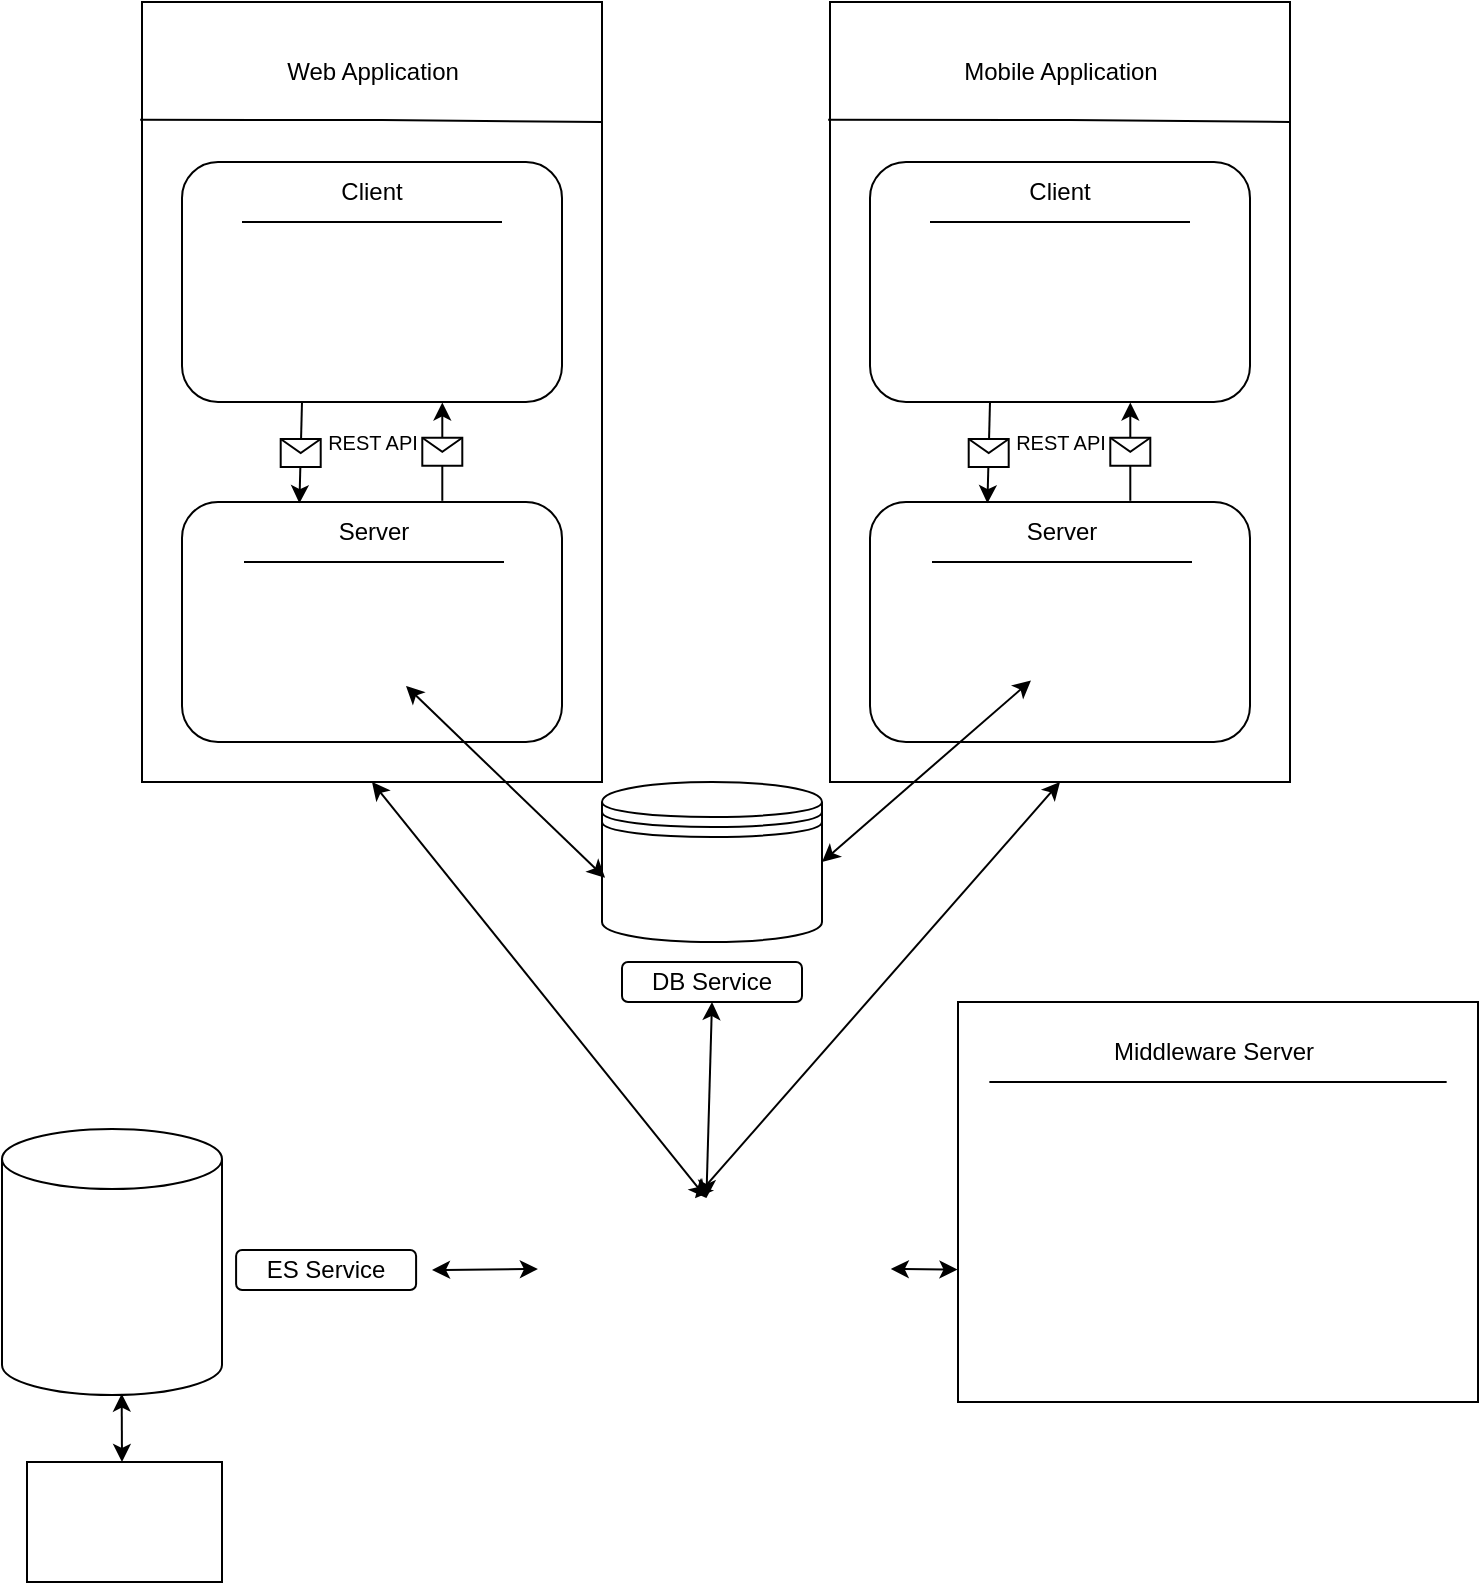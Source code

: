 <mxfile version="24.3.0" type="device">
  <diagram name="Page-1" id="DaoA-9RtaGyGfq1gjoNH">
    <mxGraphModel dx="1969" dy="868" grid="1" gridSize="10" guides="1" tooltips="1" connect="1" arrows="1" fold="1" page="1" pageScale="1" pageWidth="827" pageHeight="1169" math="0" shadow="0">
      <root>
        <mxCell id="0" />
        <mxCell id="1" parent="0" />
        <mxCell id="c_QbADVtUQCG0OgNnl21-55" value="" style="shape=cylinder3;whiteSpace=wrap;html=1;boundedLbl=1;backgroundOutline=1;size=15;" vertex="1" parent="1">
          <mxGeometry x="20.0" y="723.5" width="110" height="133" as="geometry" />
        </mxCell>
        <mxCell id="c_QbADVtUQCG0OgNnl21-5" value="" style="rounded=0;whiteSpace=wrap;html=1;" vertex="1" parent="1">
          <mxGeometry x="90" y="160" width="230" height="390" as="geometry" />
        </mxCell>
        <mxCell id="c_QbADVtUQCG0OgNnl21-6" value="Web Application" style="text;html=1;align=center;verticalAlign=middle;whiteSpace=wrap;rounded=0;" vertex="1" parent="1">
          <mxGeometry x="152.5" y="180" width="105" height="30" as="geometry" />
        </mxCell>
        <mxCell id="c_QbADVtUQCG0OgNnl21-7" value="" style="endArrow=none;html=1;rounded=0;entryX=-0.004;entryY=0.151;entryDx=0;entryDy=0;entryPerimeter=0;" edge="1" parent="1" target="c_QbADVtUQCG0OgNnl21-5">
          <mxGeometry width="50" height="50" relative="1" as="geometry">
            <mxPoint x="320" y="220" as="sourcePoint" />
            <mxPoint x="230" y="220" as="targetPoint" />
            <Array as="points">
              <mxPoint x="210" y="219" />
            </Array>
          </mxGeometry>
        </mxCell>
        <mxCell id="c_QbADVtUQCG0OgNnl21-8" value="" style="rounded=1;whiteSpace=wrap;html=1;" vertex="1" parent="1">
          <mxGeometry x="110" y="240" width="190" height="120" as="geometry" />
        </mxCell>
        <mxCell id="c_QbADVtUQCG0OgNnl21-9" value="Client" style="text;html=1;align=center;verticalAlign=middle;whiteSpace=wrap;rounded=0;" vertex="1" parent="1">
          <mxGeometry x="175" y="240" width="60" height="30" as="geometry" />
        </mxCell>
        <mxCell id="c_QbADVtUQCG0OgNnl21-10" value="" style="endArrow=none;html=1;rounded=0;" edge="1" parent="1">
          <mxGeometry width="50" height="50" relative="1" as="geometry">
            <mxPoint x="140" y="270" as="sourcePoint" />
            <mxPoint x="270" y="270" as="targetPoint" />
          </mxGeometry>
        </mxCell>
        <mxCell id="c_QbADVtUQCG0OgNnl21-13" value="" style="shape=image;imageAspect=0;aspect=fixed;verticalLabelPosition=bottom;verticalAlign=top;image=https://encrypted-tbn0.gstatic.com/images?q=tbn:ANd9GcSNfDf25SqIcw4UMW47QhgwjLDEd9zIiFhwU5qr_sL0eg&amp;s;" vertex="1" parent="1">
          <mxGeometry x="120" y="303.29" width="50" height="32.85" as="geometry" />
        </mxCell>
        <mxCell id="c_QbADVtUQCG0OgNnl21-14" value="" style="shape=image;imageAspect=0;aspect=fixed;verticalLabelPosition=bottom;verticalAlign=top;image=https://miro.medium.com/v2/resize:fit:792/1*lJ32Bl-lHWmNMUSiSq17gQ.png;" vertex="1" parent="1">
          <mxGeometry x="209.8" y="288.71" width="80.2" height="62" as="geometry" />
        </mxCell>
        <mxCell id="c_QbADVtUQCG0OgNnl21-15" value="" style="shape=image;imageAspect=0;aspect=fixed;verticalLabelPosition=bottom;verticalAlign=top;image=https://www.datocms-assets.com/48401/1628645197-learn-typescript.png;" vertex="1" parent="1">
          <mxGeometry x="170" y="306.8" width="37.11" height="25.83" as="geometry" />
        </mxCell>
        <mxCell id="c_QbADVtUQCG0OgNnl21-16" value="" style="rounded=1;whiteSpace=wrap;html=1;" vertex="1" parent="1">
          <mxGeometry x="110" y="410" width="190" height="120" as="geometry" />
        </mxCell>
        <mxCell id="c_QbADVtUQCG0OgNnl21-17" value="Server" style="text;html=1;align=center;verticalAlign=middle;whiteSpace=wrap;rounded=0;" vertex="1" parent="1">
          <mxGeometry x="176" y="410" width="60" height="30" as="geometry" />
        </mxCell>
        <mxCell id="c_QbADVtUQCG0OgNnl21-18" value="" style="endArrow=none;html=1;rounded=0;" edge="1" parent="1">
          <mxGeometry width="50" height="50" relative="1" as="geometry">
            <mxPoint x="141" y="440" as="sourcePoint" />
            <mxPoint x="271" y="440" as="targetPoint" />
          </mxGeometry>
        </mxCell>
        <mxCell id="c_QbADVtUQCG0OgNnl21-19" value="" style="endArrow=classic;html=1;rounded=0;entryX=0.309;entryY=0.005;entryDx=0;entryDy=0;entryPerimeter=0;" edge="1" parent="1" target="c_QbADVtUQCG0OgNnl21-16">
          <mxGeometry relative="1" as="geometry">
            <mxPoint x="170" y="360" as="sourcePoint" />
            <mxPoint x="216.3" y="380" as="targetPoint" />
          </mxGeometry>
        </mxCell>
        <mxCell id="c_QbADVtUQCG0OgNnl21-20" value="" style="shape=message;html=1;outlineConnect=0;" vertex="1" parent="c_QbADVtUQCG0OgNnl21-19">
          <mxGeometry width="20" height="14" relative="1" as="geometry">
            <mxPoint x="-10" y="-7" as="offset" />
          </mxGeometry>
        </mxCell>
        <mxCell id="c_QbADVtUQCG0OgNnl21-22" value="" style="endArrow=classic;html=1;rounded=0;entryX=0.685;entryY=1.002;entryDx=0;entryDy=0;exitX=0.685;exitY=-0.005;exitDx=0;exitDy=0;entryPerimeter=0;exitPerimeter=0;" edge="1" parent="1" source="c_QbADVtUQCG0OgNnl21-16" target="c_QbADVtUQCG0OgNnl21-8">
          <mxGeometry relative="1" as="geometry">
            <mxPoint x="340" y="370" as="sourcePoint" />
            <mxPoint x="440" y="370" as="targetPoint" />
          </mxGeometry>
        </mxCell>
        <mxCell id="c_QbADVtUQCG0OgNnl21-23" value="" style="shape=message;html=1;outlineConnect=0;" vertex="1" parent="c_QbADVtUQCG0OgNnl21-22">
          <mxGeometry width="20" height="14" relative="1" as="geometry">
            <mxPoint x="-10" y="-7" as="offset" />
          </mxGeometry>
        </mxCell>
        <mxCell id="c_QbADVtUQCG0OgNnl21-24" value="&lt;font style=&quot;font-size: 10px;&quot;&gt;REST API&lt;/font&gt;" style="text;html=1;align=center;verticalAlign=middle;whiteSpace=wrap;rounded=0;" vertex="1" parent="1">
          <mxGeometry x="177.5" y="370" width="55" height="20" as="geometry" />
        </mxCell>
        <mxCell id="c_QbADVtUQCG0OgNnl21-25" value="" style="shape=image;imageAspect=0;aspect=fixed;verticalLabelPosition=bottom;verticalAlign=top;image=https://upload.wikimedia.org/wikipedia/commons/thumb/d/d9/Node.js_logo.svg/1200px-Node.js_logo.svg.png;" vertex="1" parent="1">
          <mxGeometry x="120" y="463" width="63.77" height="39" as="geometry" />
        </mxCell>
        <mxCell id="c_QbADVtUQCG0OgNnl21-26" value="" style="shape=image;imageAspect=0;aspect=fixed;verticalLabelPosition=bottom;verticalAlign=top;image=https://static.javatpoint.com/tutorial/firebase/images/firebase-authentication.png;" vertex="1" parent="1">
          <mxGeometry x="240" y="456" width="50" height="50" as="geometry" />
        </mxCell>
        <mxCell id="c_QbADVtUQCG0OgNnl21-27" value="" style="shape=image;imageAspect=0;aspect=fixed;verticalLabelPosition=bottom;verticalAlign=top;image=https://cdn.icon-icons.com/icons2/2699/PNG/512/expressjs_logo_icon_169185.png;" vertex="1" parent="1">
          <mxGeometry x="190.5" y="460" width="42" height="42" as="geometry" />
        </mxCell>
        <mxCell id="c_QbADVtUQCG0OgNnl21-29" value="" style="rounded=0;whiteSpace=wrap;html=1;" vertex="1" parent="1">
          <mxGeometry x="434" y="160" width="230" height="390" as="geometry" />
        </mxCell>
        <mxCell id="c_QbADVtUQCG0OgNnl21-30" value="Mobile Application" style="text;html=1;align=center;verticalAlign=middle;whiteSpace=wrap;rounded=0;" vertex="1" parent="1">
          <mxGeometry x="496.5" y="180" width="105" height="30" as="geometry" />
        </mxCell>
        <mxCell id="c_QbADVtUQCG0OgNnl21-31" value="" style="endArrow=none;html=1;rounded=0;entryX=-0.004;entryY=0.151;entryDx=0;entryDy=0;entryPerimeter=0;" edge="1" parent="1" target="c_QbADVtUQCG0OgNnl21-29">
          <mxGeometry width="50" height="50" relative="1" as="geometry">
            <mxPoint x="664" y="220" as="sourcePoint" />
            <mxPoint x="574" y="220" as="targetPoint" />
            <Array as="points">
              <mxPoint x="554" y="219" />
            </Array>
          </mxGeometry>
        </mxCell>
        <mxCell id="c_QbADVtUQCG0OgNnl21-32" value="" style="rounded=1;whiteSpace=wrap;html=1;" vertex="1" parent="1">
          <mxGeometry x="454" y="240" width="190" height="120" as="geometry" />
        </mxCell>
        <mxCell id="c_QbADVtUQCG0OgNnl21-33" value="Client" style="text;html=1;align=center;verticalAlign=middle;whiteSpace=wrap;rounded=0;" vertex="1" parent="1">
          <mxGeometry x="519" y="240" width="60" height="30" as="geometry" />
        </mxCell>
        <mxCell id="c_QbADVtUQCG0OgNnl21-34" value="" style="endArrow=none;html=1;rounded=0;" edge="1" parent="1">
          <mxGeometry width="50" height="50" relative="1" as="geometry">
            <mxPoint x="484" y="270" as="sourcePoint" />
            <mxPoint x="614" y="270" as="targetPoint" />
          </mxGeometry>
        </mxCell>
        <mxCell id="c_QbADVtUQCG0OgNnl21-37" value="" style="shape=image;imageAspect=0;aspect=fixed;verticalLabelPosition=bottom;verticalAlign=top;image=https://www.datocms-assets.com/48401/1628645197-learn-typescript.png;" vertex="1" parent="1">
          <mxGeometry x="527.77" y="306.8" width="37.11" height="25.83" as="geometry" />
        </mxCell>
        <mxCell id="c_QbADVtUQCG0OgNnl21-38" value="" style="rounded=1;whiteSpace=wrap;html=1;" vertex="1" parent="1">
          <mxGeometry x="454" y="410" width="190" height="120" as="geometry" />
        </mxCell>
        <mxCell id="c_QbADVtUQCG0OgNnl21-39" value="Server" style="text;html=1;align=center;verticalAlign=middle;whiteSpace=wrap;rounded=0;" vertex="1" parent="1">
          <mxGeometry x="520" y="410" width="60" height="30" as="geometry" />
        </mxCell>
        <mxCell id="c_QbADVtUQCG0OgNnl21-40" value="" style="endArrow=none;html=1;rounded=0;" edge="1" parent="1">
          <mxGeometry width="50" height="50" relative="1" as="geometry">
            <mxPoint x="485" y="440" as="sourcePoint" />
            <mxPoint x="615" y="440" as="targetPoint" />
          </mxGeometry>
        </mxCell>
        <mxCell id="c_QbADVtUQCG0OgNnl21-41" value="" style="endArrow=classic;html=1;rounded=0;entryX=0.309;entryY=0.005;entryDx=0;entryDy=0;entryPerimeter=0;" edge="1" parent="1" target="c_QbADVtUQCG0OgNnl21-38">
          <mxGeometry relative="1" as="geometry">
            <mxPoint x="514" y="360" as="sourcePoint" />
            <mxPoint x="560.3" y="380" as="targetPoint" />
          </mxGeometry>
        </mxCell>
        <mxCell id="c_QbADVtUQCG0OgNnl21-42" value="" style="shape=message;html=1;outlineConnect=0;" vertex="1" parent="c_QbADVtUQCG0OgNnl21-41">
          <mxGeometry width="20" height="14" relative="1" as="geometry">
            <mxPoint x="-10" y="-7" as="offset" />
          </mxGeometry>
        </mxCell>
        <mxCell id="c_QbADVtUQCG0OgNnl21-43" value="" style="endArrow=classic;html=1;rounded=0;entryX=0.685;entryY=1.002;entryDx=0;entryDy=0;exitX=0.685;exitY=-0.005;exitDx=0;exitDy=0;entryPerimeter=0;exitPerimeter=0;" edge="1" parent="1" source="c_QbADVtUQCG0OgNnl21-38" target="c_QbADVtUQCG0OgNnl21-32">
          <mxGeometry relative="1" as="geometry">
            <mxPoint x="684" y="370" as="sourcePoint" />
            <mxPoint x="784" y="370" as="targetPoint" />
          </mxGeometry>
        </mxCell>
        <mxCell id="c_QbADVtUQCG0OgNnl21-44" value="" style="shape=message;html=1;outlineConnect=0;" vertex="1" parent="c_QbADVtUQCG0OgNnl21-43">
          <mxGeometry width="20" height="14" relative="1" as="geometry">
            <mxPoint x="-10" y="-7" as="offset" />
          </mxGeometry>
        </mxCell>
        <mxCell id="c_QbADVtUQCG0OgNnl21-45" value="&lt;font style=&quot;font-size: 10px;&quot;&gt;REST API&lt;/font&gt;" style="text;html=1;align=center;verticalAlign=middle;whiteSpace=wrap;rounded=0;" vertex="1" parent="1">
          <mxGeometry x="521.5" y="370" width="55" height="20" as="geometry" />
        </mxCell>
        <mxCell id="c_QbADVtUQCG0OgNnl21-46" value="" style="shape=image;imageAspect=0;aspect=fixed;verticalLabelPosition=bottom;verticalAlign=top;image=https://upload.wikimedia.org/wikipedia/commons/thumb/d/d9/Node.js_logo.svg/1200px-Node.js_logo.svg.png;" vertex="1" parent="1">
          <mxGeometry x="464" y="463" width="63.77" height="39" as="geometry" />
        </mxCell>
        <mxCell id="c_QbADVtUQCG0OgNnl21-47" value="" style="shape=image;imageAspect=0;aspect=fixed;verticalLabelPosition=bottom;verticalAlign=top;image=https://static.javatpoint.com/tutorial/firebase/images/firebase-authentication.png;" vertex="1" parent="1">
          <mxGeometry x="584" y="456" width="50" height="50" as="geometry" />
        </mxCell>
        <mxCell id="c_QbADVtUQCG0OgNnl21-48" value="" style="shape=image;imageAspect=0;aspect=fixed;verticalLabelPosition=bottom;verticalAlign=top;image=https://cdn.icon-icons.com/icons2/2699/PNG/512/expressjs_logo_icon_169185.png;" vertex="1" parent="1">
          <mxGeometry x="534.5" y="460" width="42" height="42" as="geometry" />
        </mxCell>
        <mxCell id="c_QbADVtUQCG0OgNnl21-49" value="" style="shape=image;imageAspect=0;aspect=fixed;verticalLabelPosition=bottom;verticalAlign=top;image=https://devtop.io/wp-content/uploads/2022/10/react-native-1.png;" vertex="1" parent="1">
          <mxGeometry x="461.56" y="300" width="59.94" height="39.42" as="geometry" />
        </mxCell>
        <mxCell id="c_QbADVtUQCG0OgNnl21-50" value="" style="shape=image;imageAspect=0;aspect=fixed;verticalLabelPosition=bottom;verticalAlign=top;image=https://miro.medium.com/v2/resize:fit:760/1*j-27ksc56w9EEcBlyB7QIg.png;" vertex="1" parent="1">
          <mxGeometry x="580" y="309.86" width="49.04" height="19.71" as="geometry" />
        </mxCell>
        <mxCell id="c_QbADVtUQCG0OgNnl21-51" value="" style="rounded=0;whiteSpace=wrap;html=1;" vertex="1" parent="1">
          <mxGeometry x="498" y="660" width="260" height="200" as="geometry" />
        </mxCell>
        <mxCell id="c_QbADVtUQCG0OgNnl21-52" value="Middleware Server" style="text;html=1;align=center;verticalAlign=middle;whiteSpace=wrap;rounded=0;" vertex="1" parent="1">
          <mxGeometry x="561.33" y="670" width="130" height="30" as="geometry" />
        </mxCell>
        <mxCell id="c_QbADVtUQCG0OgNnl21-53" value="" style="endArrow=none;html=1;rounded=0;" edge="1" parent="1">
          <mxGeometry width="50" height="50" relative="1" as="geometry">
            <mxPoint x="513.68" y="700" as="sourcePoint" />
            <mxPoint x="742.33" y="700" as="targetPoint" />
          </mxGeometry>
        </mxCell>
        <mxCell id="c_QbADVtUQCG0OgNnl21-54" value="" style="shape=image;imageAspect=0;aspect=fixed;verticalLabelPosition=bottom;verticalAlign=top;image=https://miro.medium.com/v2/resize:fit:1400/1*BmvPfSSm2G8C-khX1rhCGg.png;" vertex="1" parent="1">
          <mxGeometry x="20.0" y="763.5" width="117.05" height="61" as="geometry" />
        </mxCell>
        <mxCell id="c_QbADVtUQCG0OgNnl21-56" value="" style="shape=image;imageAspect=0;aspect=fixed;verticalLabelPosition=bottom;verticalAlign=top;image=https://encrypted-tbn0.gstatic.com/images?q=tbn:ANd9GcQ9JpeyqMWt2qWdLnFeIZrdUBoNajMnoEHlsS3lixFcXA&amp;s;" vertex="1" parent="1">
          <mxGeometry x="280" y="758" width="184.4" height="71" as="geometry" />
        </mxCell>
        <mxCell id="c_QbADVtUQCG0OgNnl21-58" value="" style="shape=datastore;whiteSpace=wrap;html=1;" vertex="1" parent="1">
          <mxGeometry x="320" y="550" width="110" height="80" as="geometry" />
        </mxCell>
        <mxCell id="c_QbADVtUQCG0OgNnl21-59" value="" style="shape=image;imageAspect=0;aspect=fixed;verticalLabelPosition=bottom;verticalAlign=top;image=https://miro.medium.com/v2/resize:fit:512/1*doAg1_fMQKWFoub-6gwUiQ.png;" vertex="1" parent="1">
          <mxGeometry x="355" y="585" width="40" height="40" as="geometry" />
        </mxCell>
        <mxCell id="c_QbADVtUQCG0OgNnl21-60" value="" style="shape=image;imageAspect=0;aspect=fixed;verticalLabelPosition=bottom;verticalAlign=top;image=https://assets-global.website-files.com/5e19ea5aa7d3a217492e372b/624de949df5a11680ab170b9_Axios%20logo%20-%20RGB%20-%20minimum%20space.png;" vertex="1" parent="1">
          <mxGeometry x="185.46" y="390" width="39.08" height="13" as="geometry" />
        </mxCell>
        <mxCell id="c_QbADVtUQCG0OgNnl21-61" value="" style="shape=image;imageAspect=0;aspect=fixed;verticalLabelPosition=bottom;verticalAlign=top;image=https://www.gcreddy.com/wp-content/uploads/2021/07/Java-Programming-Language.png;" vertex="1" parent="1">
          <mxGeometry x="578.01" y="780" width="105.43" height="59" as="geometry" />
        </mxCell>
        <mxCell id="c_QbADVtUQCG0OgNnl21-62" value="" style="endArrow=classic;startArrow=classic;html=1;rounded=0;exitX=0.469;exitY=0.002;exitDx=0;exitDy=0;exitPerimeter=0;entryX=0.5;entryY=1;entryDx=0;entryDy=0;" edge="1" parent="1" source="c_QbADVtUQCG0OgNnl21-56" target="c_QbADVtUQCG0OgNnl21-29">
          <mxGeometry width="50" height="50" relative="1" as="geometry">
            <mxPoint x="290" y="630" as="sourcePoint" />
            <mxPoint x="340" y="580" as="targetPoint" />
          </mxGeometry>
        </mxCell>
        <mxCell id="c_QbADVtUQCG0OgNnl21-63" value="" style="endArrow=classic;startArrow=classic;html=1;rounded=0;entryX=0.5;entryY=1;entryDx=0;entryDy=0;exitX=0.5;exitY=0;exitDx=0;exitDy=0;" edge="1" parent="1" source="c_QbADVtUQCG0OgNnl21-56" target="c_QbADVtUQCG0OgNnl21-5">
          <mxGeometry width="50" height="50" relative="1" as="geometry">
            <mxPoint x="290" y="630" as="sourcePoint" />
            <mxPoint x="340" y="580" as="targetPoint" />
          </mxGeometry>
        </mxCell>
        <mxCell id="c_QbADVtUQCG0OgNnl21-65" value="" style="endArrow=classic;startArrow=classic;html=1;rounded=0;entryX=-0.001;entryY=0.669;entryDx=0;entryDy=0;entryPerimeter=0;exitX=1;exitY=0.5;exitDx=0;exitDy=0;" edge="1" parent="1" source="c_QbADVtUQCG0OgNnl21-56" target="c_QbADVtUQCG0OgNnl21-51">
          <mxGeometry width="50" height="50" relative="1" as="geometry">
            <mxPoint x="334" y="749" as="sourcePoint" />
            <mxPoint x="384" y="699" as="targetPoint" />
          </mxGeometry>
        </mxCell>
        <mxCell id="c_QbADVtUQCG0OgNnl21-67" value="DB Service" style="rounded=1;whiteSpace=wrap;html=1;" vertex="1" parent="1">
          <mxGeometry x="330" y="640" width="90" height="20" as="geometry" />
        </mxCell>
        <mxCell id="c_QbADVtUQCG0OgNnl21-69" value="" style="endArrow=classic;startArrow=classic;html=1;rounded=0;entryX=0.5;entryY=1;entryDx=0;entryDy=0;exitX=0.5;exitY=0;exitDx=0;exitDy=0;" edge="1" parent="1" source="c_QbADVtUQCG0OgNnl21-56" target="c_QbADVtUQCG0OgNnl21-67">
          <mxGeometry width="50" height="50" relative="1" as="geometry">
            <mxPoint x="250" y="680" as="sourcePoint" />
            <mxPoint x="300" y="630" as="targetPoint" />
          </mxGeometry>
        </mxCell>
        <mxCell id="c_QbADVtUQCG0OgNnl21-70" value="" style="endArrow=classic;startArrow=classic;html=1;rounded=0;entryX=0;entryY=0.5;entryDx=0;entryDy=0;exitX=1;exitY=0.5;exitDx=0;exitDy=0;" edge="1" parent="1">
          <mxGeometry width="50" height="50" relative="1" as="geometry">
            <mxPoint x="235.0" y="794" as="sourcePoint" />
            <mxPoint x="287.95" y="793.5" as="targetPoint" />
          </mxGeometry>
        </mxCell>
        <mxCell id="c_QbADVtUQCG0OgNnl21-71" value="ES Service" style="rounded=1;whiteSpace=wrap;html=1;" vertex="1" parent="1">
          <mxGeometry x="137.05" y="784" width="90" height="20" as="geometry" />
        </mxCell>
        <mxCell id="c_QbADVtUQCG0OgNnl21-72" value="" style="shape=image;imageAspect=0;aspect=fixed;verticalLabelPosition=bottom;verticalAlign=top;image=https://miro.medium.com/v2/resize:fit:975/0*iReGwQyEHhyn1jsD.png;" vertex="1" parent="1">
          <mxGeometry x="588.69" y="709.5" width="84.07" height="54" as="geometry" />
        </mxCell>
        <mxCell id="c_QbADVtUQCG0OgNnl21-73" value="" style="shape=image;imageAspect=0;aspect=fixed;verticalLabelPosition=bottom;verticalAlign=top;image=https://cdn.icon-icons.com/icons2/2248/PNG/512/mapbox_icon_138401.png;" vertex="1" parent="1">
          <mxGeometry x="682.42" y="712.25" width="43.5" height="43.5" as="geometry" />
        </mxCell>
        <mxCell id="c_QbADVtUQCG0OgNnl21-76" value="" style="rounded=0;whiteSpace=wrap;html=1;" vertex="1" parent="1">
          <mxGeometry x="32.5" y="890" width="97.5" height="60" as="geometry" />
        </mxCell>
        <mxCell id="c_QbADVtUQCG0OgNnl21-74" value="" style="shape=image;imageAspect=0;aspect=fixed;verticalLabelPosition=bottom;verticalAlign=top;image=https://cdn.icon-icons.com/icons2/2699/PNG/512/elasticco_kibana_logo_icon_169209.png;" vertex="1" parent="1">
          <mxGeometry x="30" y="895" width="100" height="50" as="geometry" />
        </mxCell>
        <mxCell id="c_QbADVtUQCG0OgNnl21-75" value="" style="endArrow=classic;startArrow=classic;html=1;rounded=0;entryX=0.544;entryY=0.995;entryDx=0;entryDy=0;entryPerimeter=0;" edge="1" parent="1" target="c_QbADVtUQCG0OgNnl21-55">
          <mxGeometry width="50" height="50" relative="1" as="geometry">
            <mxPoint x="80" y="890" as="sourcePoint" />
            <mxPoint x="430" y="780" as="targetPoint" />
          </mxGeometry>
        </mxCell>
        <mxCell id="c_QbADVtUQCG0OgNnl21-77" value="" style="endArrow=classic;startArrow=classic;html=1;rounded=0;exitX=1;exitY=0.5;exitDx=0;exitDy=0;" edge="1" parent="1" source="c_QbADVtUQCG0OgNnl21-58" target="c_QbADVtUQCG0OgNnl21-48">
          <mxGeometry width="50" height="50" relative="1" as="geometry">
            <mxPoint x="290" y="560" as="sourcePoint" />
            <mxPoint x="340" y="510" as="targetPoint" />
          </mxGeometry>
        </mxCell>
        <mxCell id="c_QbADVtUQCG0OgNnl21-78" value="" style="endArrow=classic;startArrow=classic;html=1;rounded=0;entryX=0.75;entryY=1;entryDx=0;entryDy=0;exitX=0.014;exitY=0.599;exitDx=0;exitDy=0;exitPerimeter=0;" edge="1" parent="1" source="c_QbADVtUQCG0OgNnl21-58" target="c_QbADVtUQCG0OgNnl21-27">
          <mxGeometry width="50" height="50" relative="1" as="geometry">
            <mxPoint x="290" y="560" as="sourcePoint" />
            <mxPoint x="340" y="510" as="targetPoint" />
          </mxGeometry>
        </mxCell>
        <mxCell id="c_QbADVtUQCG0OgNnl21-80" value="" style="shape=image;imageAspect=0;aspect=fixed;verticalLabelPosition=bottom;verticalAlign=top;image=https://encrypted-tbn0.gstatic.com/images?q=tbn:ANd9GcSASw1rmn4zcqRb0kvrwetKpBBsahMorEfkU-OBp1iLiA&amp;s;" vertex="1" parent="1">
          <mxGeometry x="508.35" y="722" width="80.34" height="29" as="geometry" />
        </mxCell>
      </root>
    </mxGraphModel>
  </diagram>
</mxfile>
